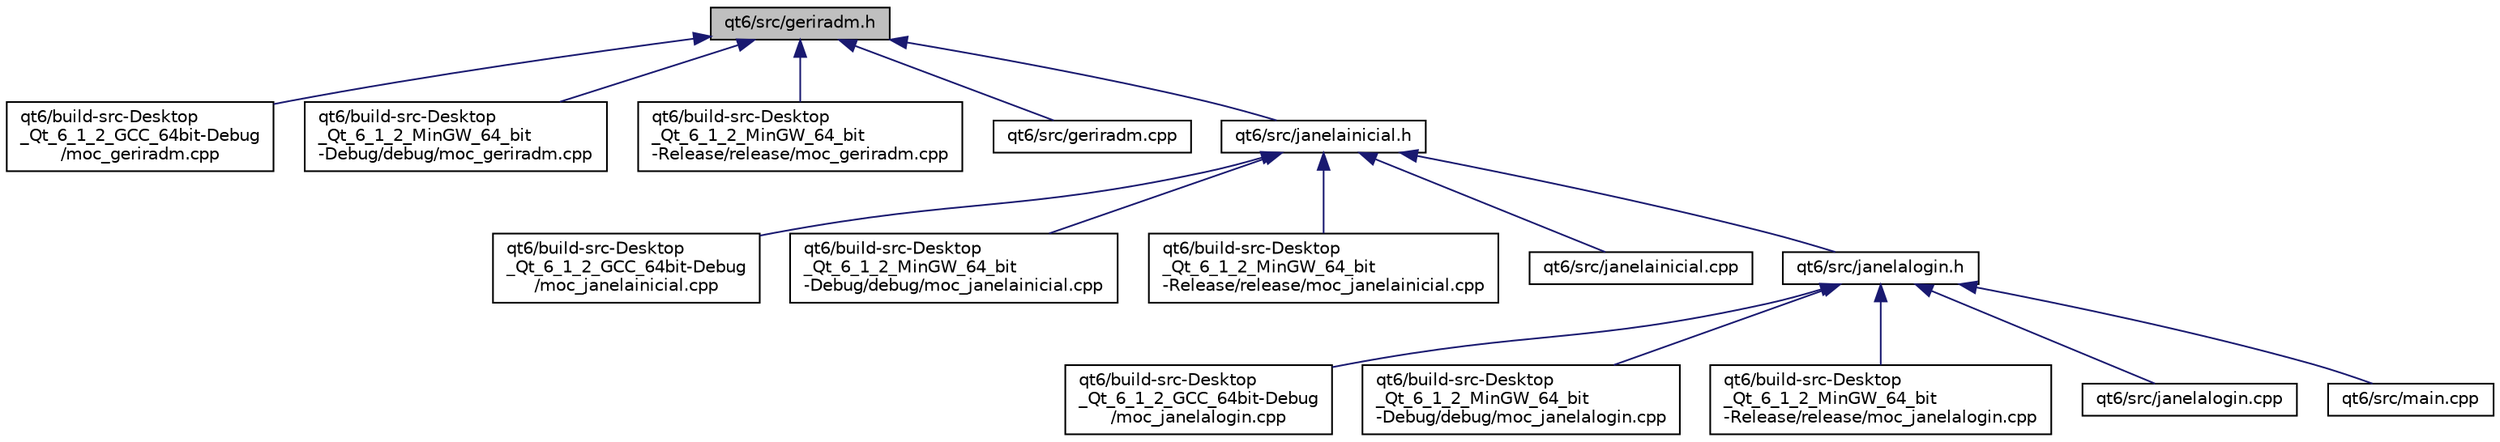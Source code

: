 digraph "qt6/src/geriradm.h"
{
 // LATEX_PDF_SIZE
  edge [fontname="Helvetica",fontsize="10",labelfontname="Helvetica",labelfontsize="10"];
  node [fontname="Helvetica",fontsize="10",shape=record];
  Node1 [label="qt6/src/geriradm.h",height=0.2,width=0.4,color="black", fillcolor="grey75", style="filled", fontcolor="black",tooltip=" "];
  Node1 -> Node2 [dir="back",color="midnightblue",fontsize="10",style="solid"];
  Node2 [label="qt6/build-src-Desktop\l_Qt_6_1_2_GCC_64bit-Debug\l/moc_geriradm.cpp",height=0.2,width=0.4,color="black", fillcolor="white", style="filled",URL="$build-src-_desktop___qt__6__1__2___g_c_c__64bit-_debug_2moc__geriradm_8cpp.html",tooltip=" "];
  Node1 -> Node3 [dir="back",color="midnightblue",fontsize="10",style="solid"];
  Node3 [label="qt6/build-src-Desktop\l_Qt_6_1_2_MinGW_64_bit\l-Debug/debug/moc_geriradm.cpp",height=0.2,width=0.4,color="black", fillcolor="white", style="filled",URL="$build-src-_desktop___qt__6__1__2___min_g_w__64__bit-_debug_2debug_2moc__geriradm_8cpp.html",tooltip=" "];
  Node1 -> Node4 [dir="back",color="midnightblue",fontsize="10",style="solid"];
  Node4 [label="qt6/build-src-Desktop\l_Qt_6_1_2_MinGW_64_bit\l-Release/release/moc_geriradm.cpp",height=0.2,width=0.4,color="black", fillcolor="white", style="filled",URL="$build-src-_desktop___qt__6__1__2___min_g_w__64__bit-_release_2release_2moc__geriradm_8cpp.html",tooltip=" "];
  Node1 -> Node5 [dir="back",color="midnightblue",fontsize="10",style="solid"];
  Node5 [label="qt6/src/geriradm.cpp",height=0.2,width=0.4,color="black", fillcolor="white", style="filled",URL="$geriradm_8cpp.html",tooltip=" "];
  Node1 -> Node6 [dir="back",color="midnightblue",fontsize="10",style="solid"];
  Node6 [label="qt6/src/janelainicial.h",height=0.2,width=0.4,color="black", fillcolor="white", style="filled",URL="$janelainicial_8h.html",tooltip=" "];
  Node6 -> Node7 [dir="back",color="midnightblue",fontsize="10",style="solid"];
  Node7 [label="qt6/build-src-Desktop\l_Qt_6_1_2_GCC_64bit-Debug\l/moc_janelainicial.cpp",height=0.2,width=0.4,color="black", fillcolor="white", style="filled",URL="$build-src-_desktop___qt__6__1__2___g_c_c__64bit-_debug_2moc__janelainicial_8cpp.html",tooltip=" "];
  Node6 -> Node8 [dir="back",color="midnightblue",fontsize="10",style="solid"];
  Node8 [label="qt6/build-src-Desktop\l_Qt_6_1_2_MinGW_64_bit\l-Debug/debug/moc_janelainicial.cpp",height=0.2,width=0.4,color="black", fillcolor="white", style="filled",URL="$build-src-_desktop___qt__6__1__2___min_g_w__64__bit-_debug_2debug_2moc__janelainicial_8cpp.html",tooltip=" "];
  Node6 -> Node9 [dir="back",color="midnightblue",fontsize="10",style="solid"];
  Node9 [label="qt6/build-src-Desktop\l_Qt_6_1_2_MinGW_64_bit\l-Release/release/moc_janelainicial.cpp",height=0.2,width=0.4,color="black", fillcolor="white", style="filled",URL="$build-src-_desktop___qt__6__1__2___min_g_w__64__bit-_release_2release_2moc__janelainicial_8cpp.html",tooltip=" "];
  Node6 -> Node10 [dir="back",color="midnightblue",fontsize="10",style="solid"];
  Node10 [label="qt6/src/janelainicial.cpp",height=0.2,width=0.4,color="black", fillcolor="white", style="filled",URL="$janelainicial_8cpp.html",tooltip=" "];
  Node6 -> Node11 [dir="back",color="midnightblue",fontsize="10",style="solid"];
  Node11 [label="qt6/src/janelalogin.h",height=0.2,width=0.4,color="black", fillcolor="white", style="filled",URL="$janelalogin_8h.html",tooltip=" "];
  Node11 -> Node12 [dir="back",color="midnightblue",fontsize="10",style="solid"];
  Node12 [label="qt6/build-src-Desktop\l_Qt_6_1_2_GCC_64bit-Debug\l/moc_janelalogin.cpp",height=0.2,width=0.4,color="black", fillcolor="white", style="filled",URL="$build-src-_desktop___qt__6__1__2___g_c_c__64bit-_debug_2moc__janelalogin_8cpp.html",tooltip=" "];
  Node11 -> Node13 [dir="back",color="midnightblue",fontsize="10",style="solid"];
  Node13 [label="qt6/build-src-Desktop\l_Qt_6_1_2_MinGW_64_bit\l-Debug/debug/moc_janelalogin.cpp",height=0.2,width=0.4,color="black", fillcolor="white", style="filled",URL="$build-src-_desktop___qt__6__1__2___min_g_w__64__bit-_debug_2debug_2moc__janelalogin_8cpp.html",tooltip=" "];
  Node11 -> Node14 [dir="back",color="midnightblue",fontsize="10",style="solid"];
  Node14 [label="qt6/build-src-Desktop\l_Qt_6_1_2_MinGW_64_bit\l-Release/release/moc_janelalogin.cpp",height=0.2,width=0.4,color="black", fillcolor="white", style="filled",URL="$build-src-_desktop___qt__6__1__2___min_g_w__64__bit-_release_2release_2moc__janelalogin_8cpp.html",tooltip=" "];
  Node11 -> Node15 [dir="back",color="midnightblue",fontsize="10",style="solid"];
  Node15 [label="qt6/src/janelalogin.cpp",height=0.2,width=0.4,color="black", fillcolor="white", style="filled",URL="$janelalogin_8cpp.html",tooltip=" "];
  Node11 -> Node16 [dir="back",color="midnightblue",fontsize="10",style="solid"];
  Node16 [label="qt6/src/main.cpp",height=0.2,width=0.4,color="black", fillcolor="white", style="filled",URL="$main_8cpp.html",tooltip=" "];
}
